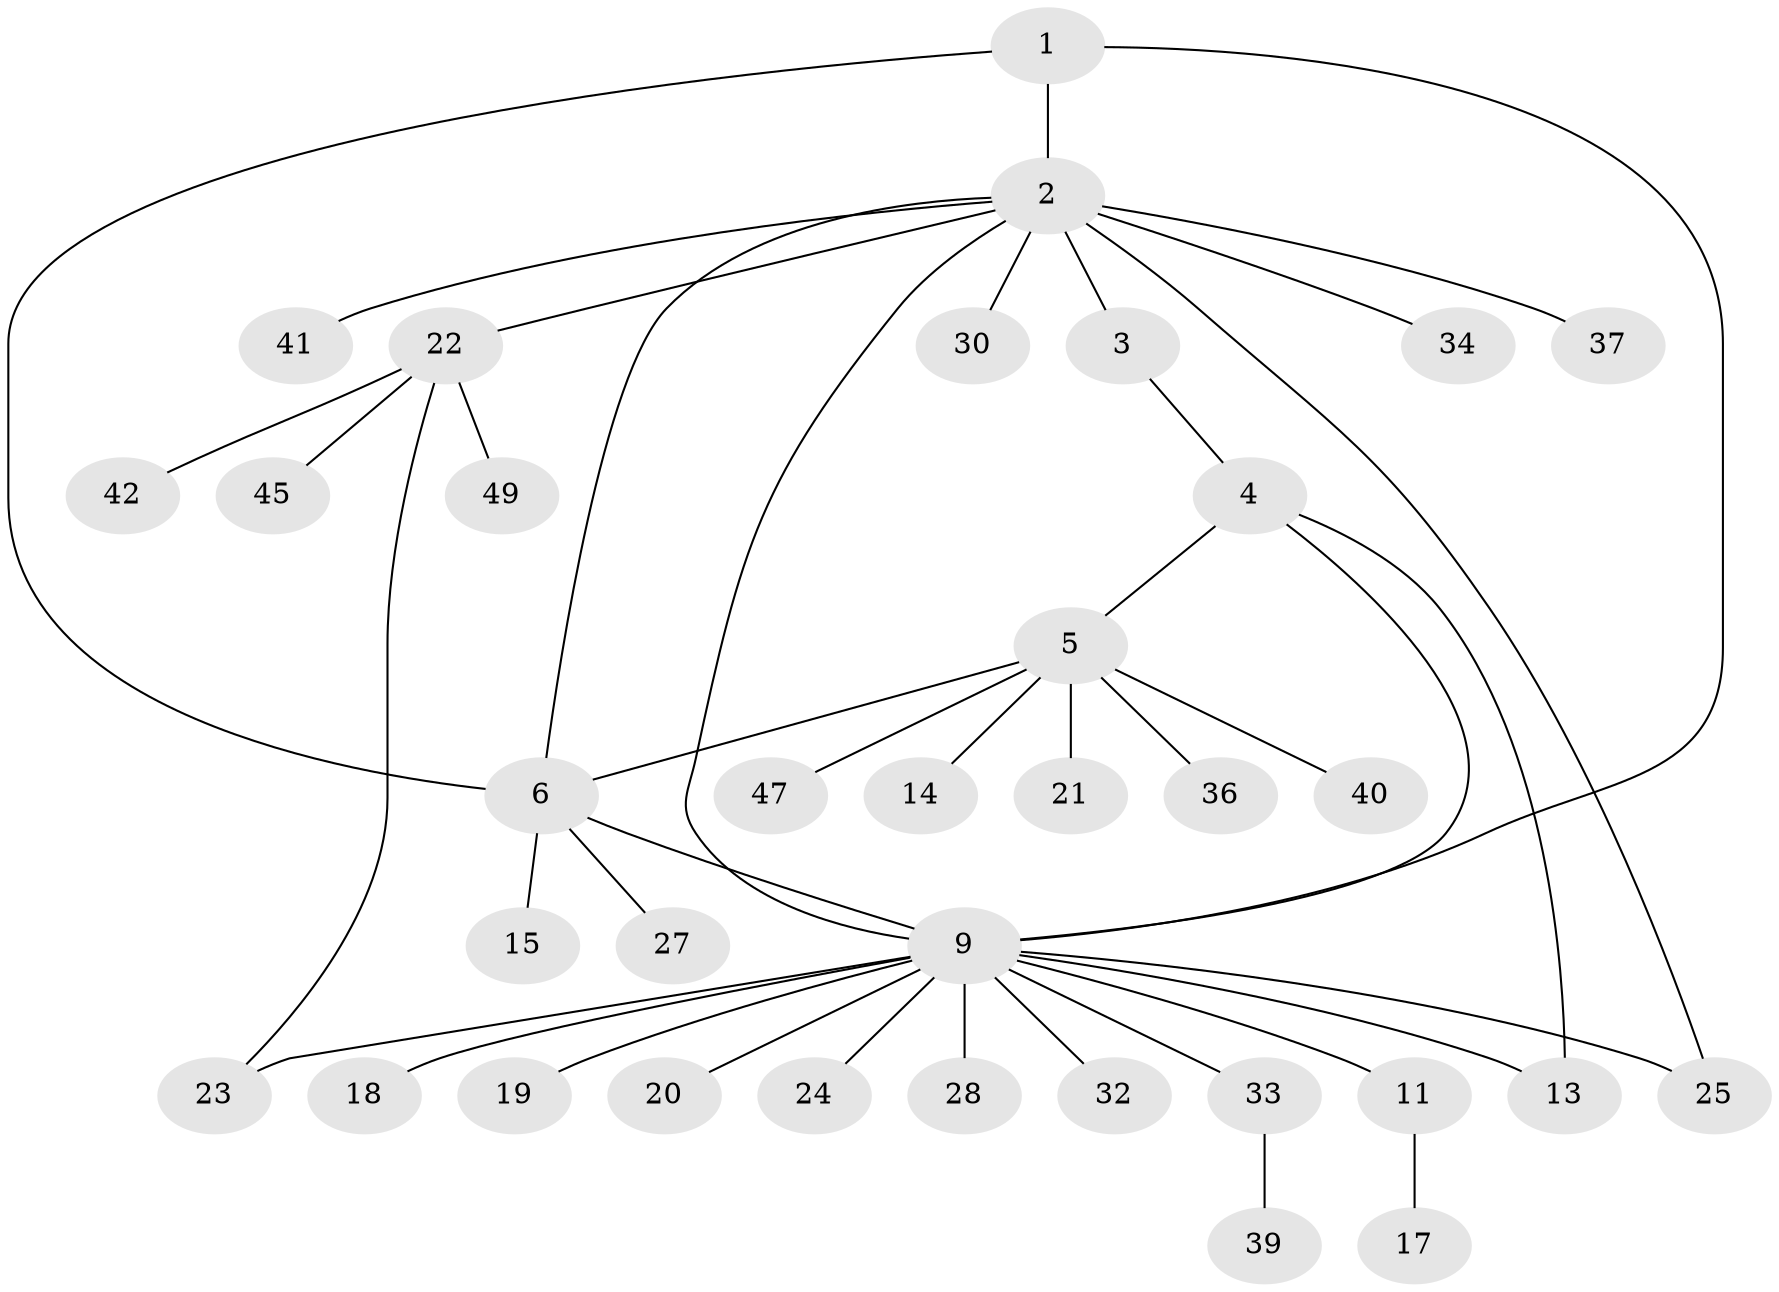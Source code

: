 // Generated by graph-tools (version 1.1) at 2025/24/03/03/25 07:24:15]
// undirected, 35 vertices, 42 edges
graph export_dot {
graph [start="1"]
  node [color=gray90,style=filled];
  1 [super="+46"];
  2 [super="+7"];
  3 [super="+16"];
  4;
  5 [super="+12"];
  6 [super="+8"];
  9 [super="+10"];
  11 [super="+44"];
  13 [super="+26"];
  14;
  15;
  17;
  18;
  19 [super="+38"];
  20 [super="+35"];
  21;
  22 [super="+43"];
  23 [super="+31"];
  24;
  25 [super="+48"];
  27 [super="+29"];
  28;
  30;
  32;
  33;
  34;
  36;
  37;
  39;
  40;
  41;
  42;
  45;
  47;
  49;
  1 -- 2;
  1 -- 6;
  1 -- 9;
  2 -- 3 [weight=2];
  2 -- 22;
  2 -- 34;
  2 -- 37;
  2 -- 9;
  2 -- 41;
  2 -- 25;
  2 -- 30;
  2 -- 6;
  3 -- 4;
  4 -- 5;
  4 -- 13;
  4 -- 9;
  5 -- 6;
  5 -- 21;
  5 -- 47;
  5 -- 40;
  5 -- 36;
  5 -- 14;
  6 -- 9;
  6 -- 27;
  6 -- 15;
  9 -- 11;
  9 -- 18;
  9 -- 24;
  9 -- 28;
  9 -- 33;
  9 -- 32;
  9 -- 13;
  9 -- 19;
  9 -- 20;
  9 -- 25;
  9 -- 23;
  11 -- 17;
  22 -- 23;
  22 -- 42;
  22 -- 45;
  22 -- 49;
  33 -- 39;
}
